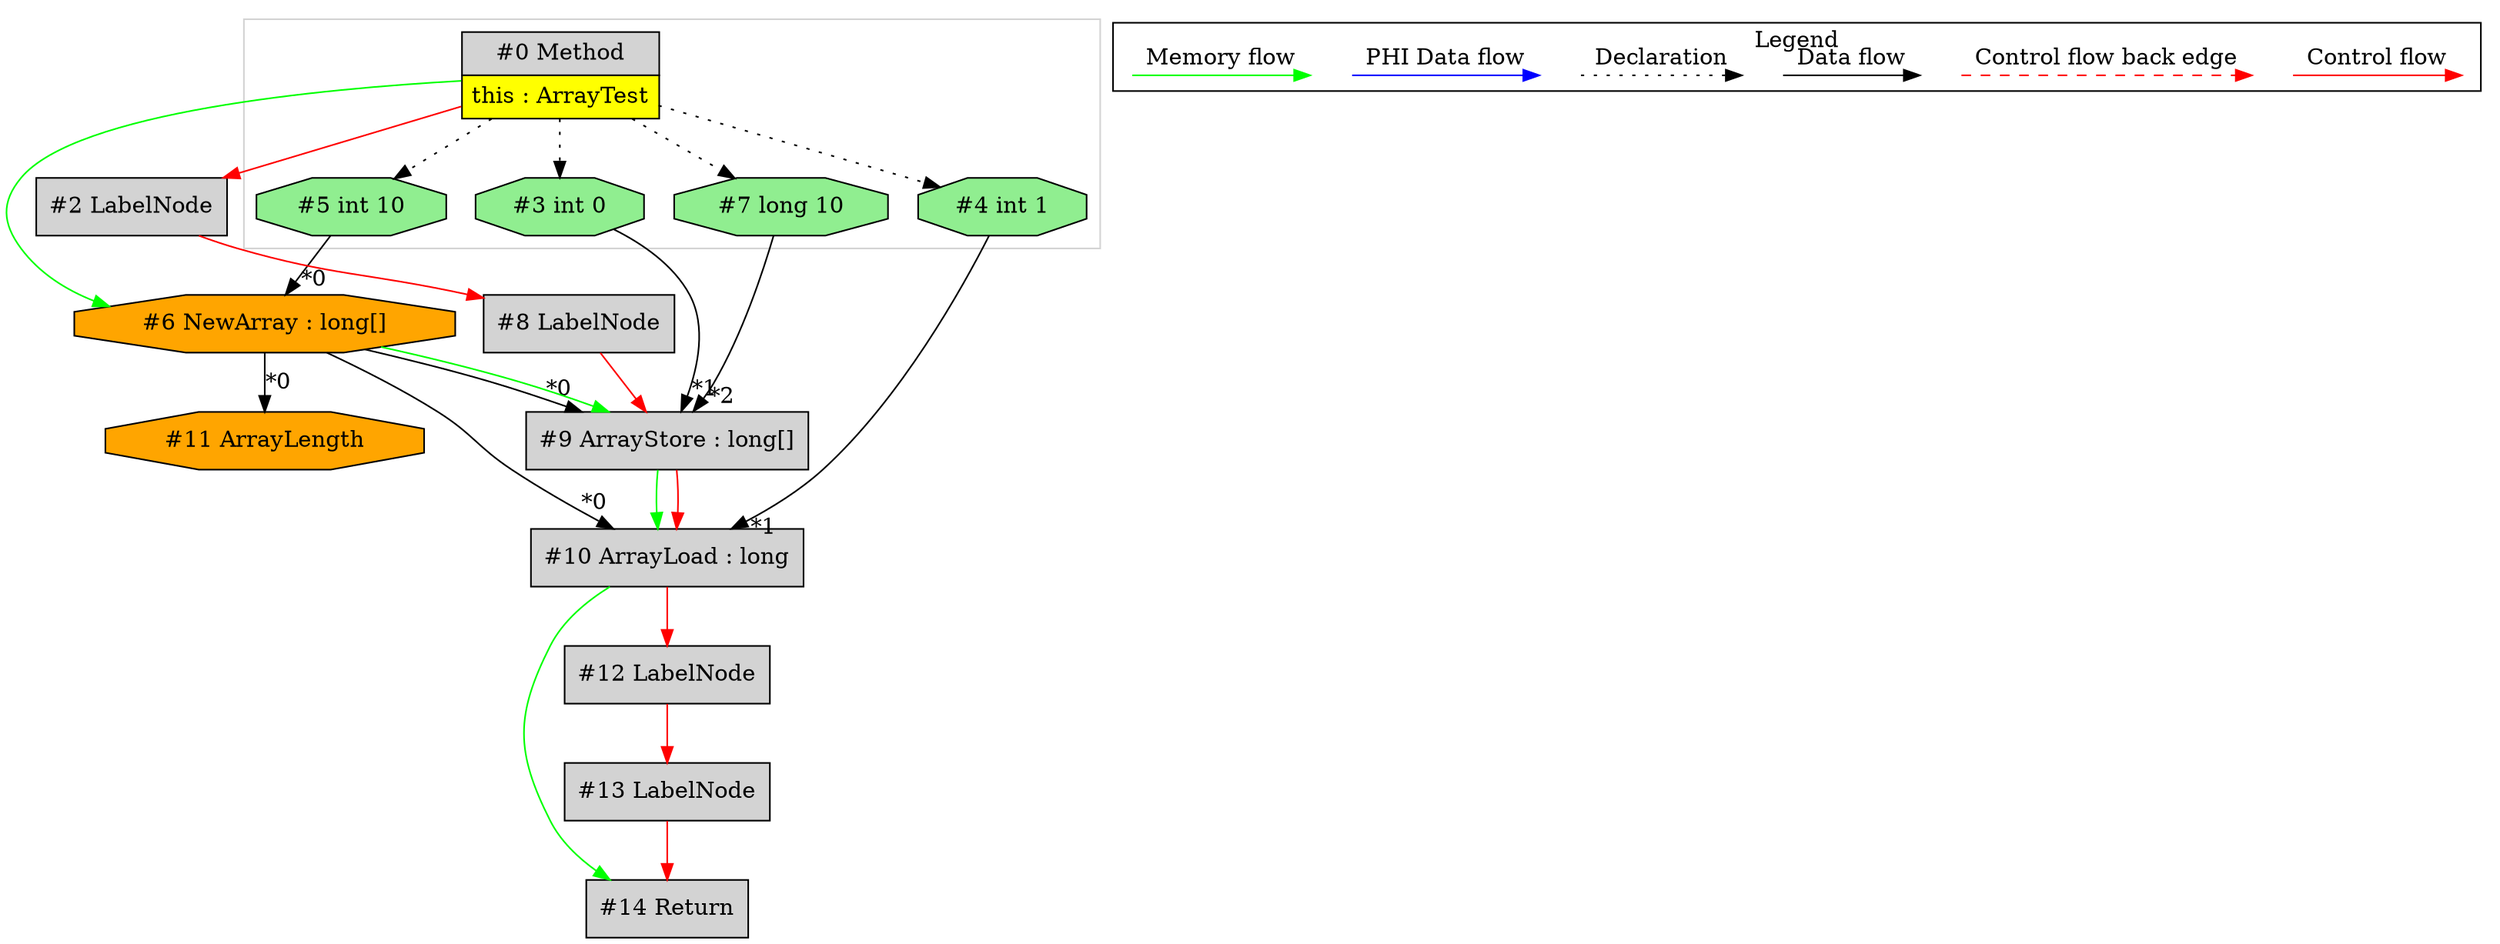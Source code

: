 digraph {
 ordering="in";
 node0[margin="0", label=<<table border="0" cellborder="1" cellspacing="0" cellpadding="5"><tr><td colspan="1">#0 Method</td></tr><tr><td port="prj1" bgcolor="yellow">this : ArrayTest</td></tr></table>>,shape=none, fillcolor=lightgrey, style=filled];
 node5[label="#5 int 10",shape=octagon, fillcolor=lightgreen, style=filled];
 node0 -> node5[style=dotted];
 node6[label="#6 NewArray : long[]",shape=octagon, fillcolor=orange, style=filled];
 node5 -> node6[headlabel="*0", labeldistance=2];
 node0 -> node6[labeldistance=2, color=green, constraint=false];
 node9[label="#9 ArrayStore : long[]",shape=box, fillcolor=lightgrey, style=filled];
 node6 -> node9[headlabel="*0", labeldistance=2];
 node3 -> node9[headlabel="*1", labeldistance=2];
 node7 -> node9[headlabel="*2", labeldistance=2];
 node6 -> node9[labeldistance=2, color=green, constraint=false];
 node8 -> node9[labeldistance=2, color=red, fontcolor=red];
 node8[label="#8 LabelNode",shape=box, fillcolor=lightgrey, style=filled];
 node2 -> node8[labeldistance=2, color=red, fontcolor=red];
 node2[label="#2 LabelNode",shape=box, fillcolor=lightgrey, style=filled];
 node0 -> node2[labeldistance=2, color=red, fontcolor=red];
 node7[label="#7 long 10",shape=octagon, fillcolor=lightgreen, style=filled];
 node0 -> node7[style=dotted];
 node3[label="#3 int 0",shape=octagon, fillcolor=lightgreen, style=filled];
 node0 -> node3[style=dotted];
 node10[label="#10 ArrayLoad : long",shape=box, fillcolor=lightgrey, style=filled];
 node6 -> node10[headlabel="*0", labeldistance=2];
 node4 -> node10[headlabel="*1", labeldistance=2];
 node9 -> node10[labeldistance=2, color=green, constraint=false];
 node9 -> node10[labeldistance=2, color=red, fontcolor=red];
 node4[label="#4 int 1",shape=octagon, fillcolor=lightgreen, style=filled];
 node0 -> node4[style=dotted];
 node12[label="#12 LabelNode",shape=box, fillcolor=lightgrey, style=filled];
 node10 -> node12[labeldistance=2, color=red, fontcolor=red];
 node13[label="#13 LabelNode",shape=box, fillcolor=lightgrey, style=filled];
 node12 -> node13[labeldistance=2, color=red, fontcolor=red];
 node14[label="#14 Return",shape=box, fillcolor=lightgrey, style=filled];
 node13 -> node14[labeldistance=2, color=red, fontcolor=red];
 node10 -> node14[labeldistance=2, color=green, constraint=false];
 node11[label="#11 ArrayLength",shape=octagon, fillcolor=orange, style=filled];
 node6 -> node11[headlabel="*0", labeldistance=2];
 subgraph cluster_0 {
  color=lightgray;
  node0;
  node3;
  node4;
  node5;
  node7;
 }
 subgraph cluster_000 {
  label = "Legend";
  node [shape=point]
  {
   rank=same;
   c0 [style = invis];
   c1 [style = invis];
   c2 [style = invis];
   c3 [style = invis];
   d0 [style = invis];
   d1 [style = invis];
   d2 [style = invis];
   d3 [style = invis];
   d4 [style = invis];
   d5 [style = invis];
   d6 [style = invis];
   d7 [style = invis];
  }
  c0 -> c1 [label="Control flow", style=solid, color=red]
  c2 -> c3 [label="Control flow back edge", style=dashed, color=red]
  d0 -> d1 [label="Data flow"]
  d2 -> d3 [label="Declaration", style=dotted]
  d4 -> d5 [label="PHI Data flow", color=blue]
  d6 -> d7 [label="Memory flow", color=green]
 }

}
